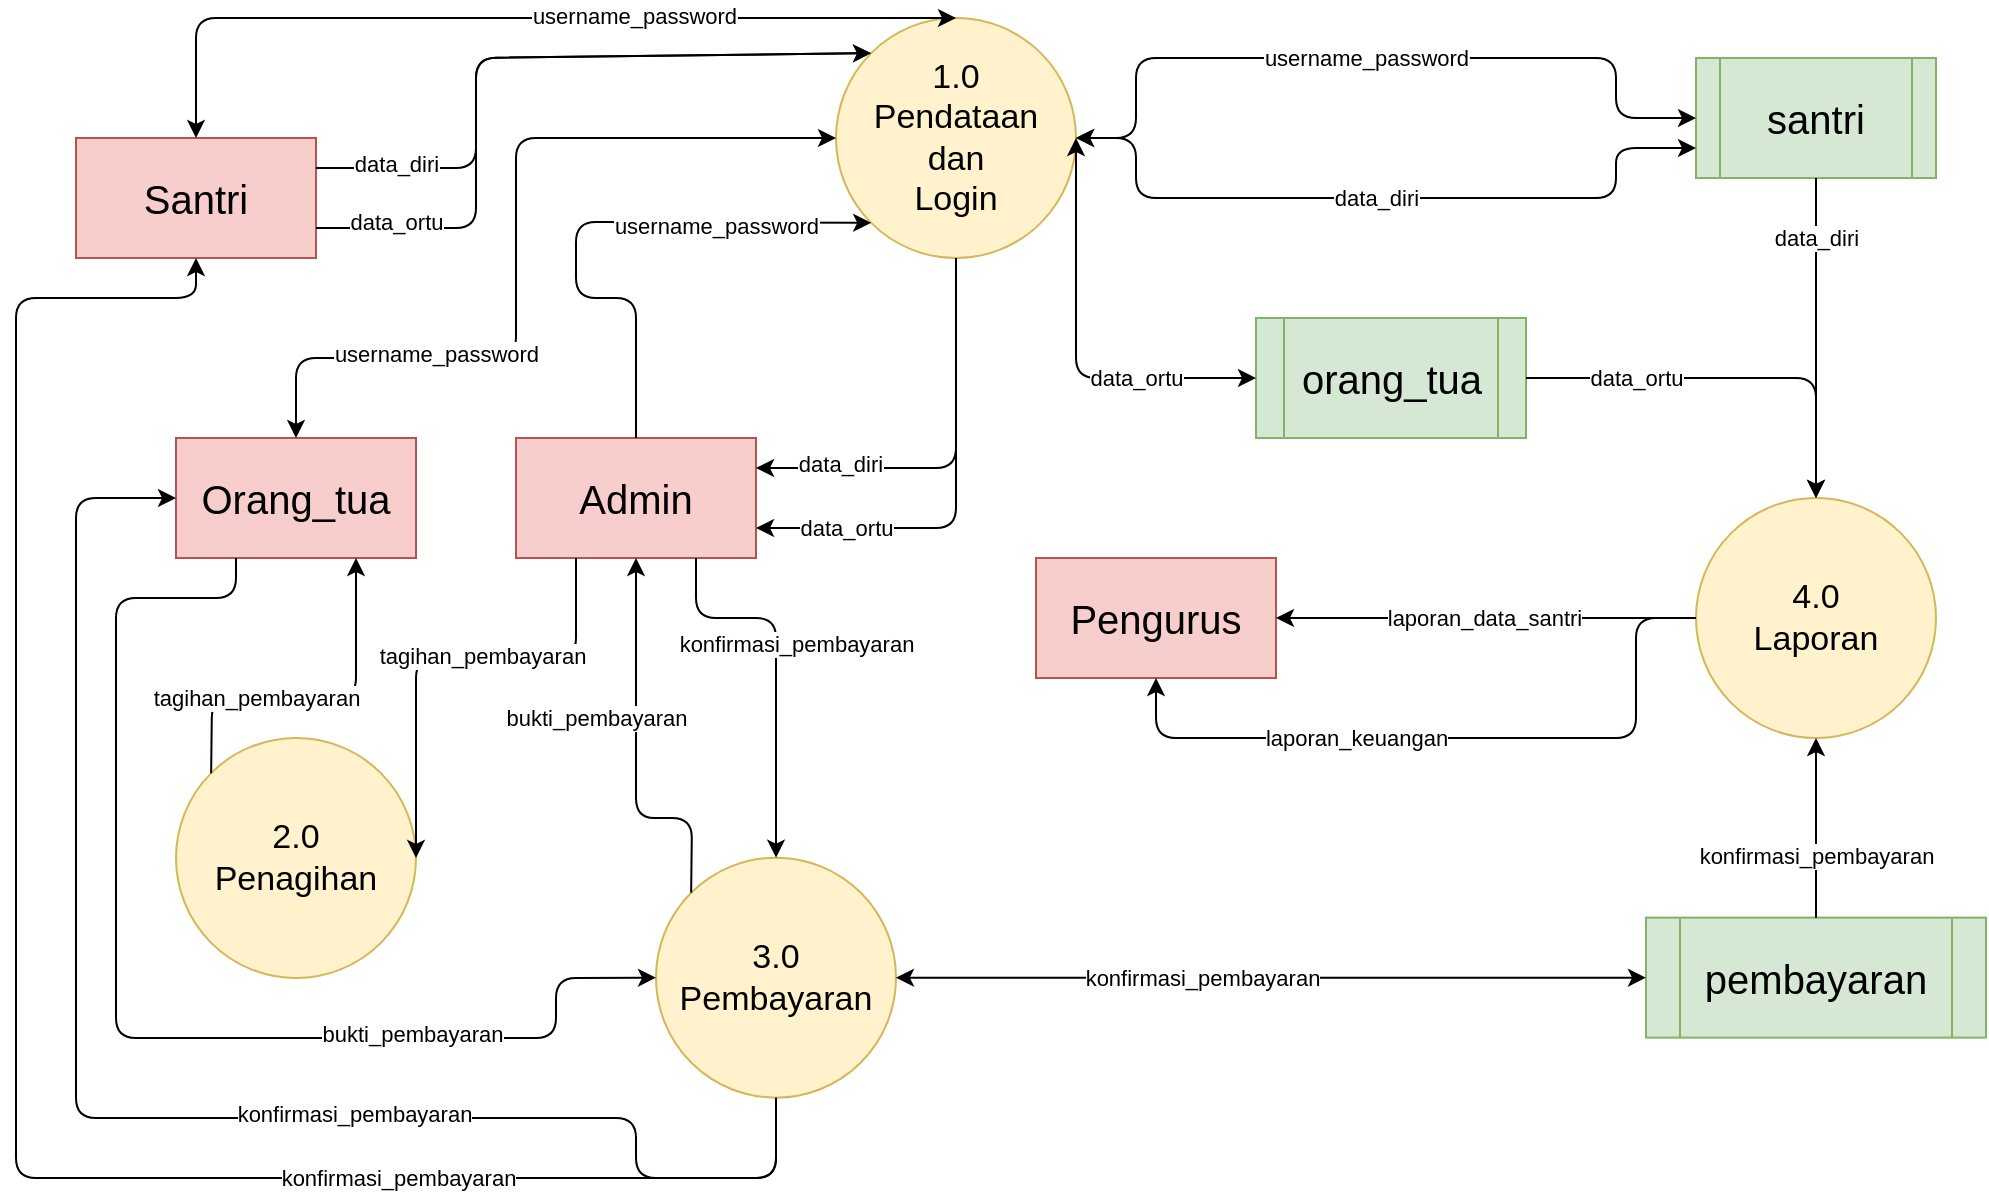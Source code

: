<mxfile version="13.7.3" type="device"><diagram id="U1qoaqiHkj3U17_Uz-Kr" name="Page-1"><mxGraphModel dx="992" dy="587" grid="1" gridSize="10" guides="1" tooltips="1" connect="1" arrows="1" fold="1" page="1" pageScale="1" pageWidth="1169" pageHeight="827" math="0" shadow="0"><root><mxCell id="0"/><mxCell id="1" parent="0"/><mxCell id="GHafFEYHIdwyXovTaKJq-1" value="&lt;font style=&quot;font-size: 20px&quot;&gt;Admin&lt;/font&gt;" style="rounded=0;whiteSpace=wrap;html=1;fillColor=#f8cecc;strokeColor=#b85450;" vertex="1" parent="1"><mxGeometry x="360" y="310" width="120" height="60" as="geometry"/></mxCell><mxCell id="GHafFEYHIdwyXovTaKJq-2" value="&lt;font style=&quot;font-size: 20px&quot;&gt;Santri&lt;/font&gt;" style="rounded=0;whiteSpace=wrap;html=1;fillColor=#f8cecc;strokeColor=#b85450;" vertex="1" parent="1"><mxGeometry x="140" y="160" width="120" height="60" as="geometry"/></mxCell><mxCell id="GHafFEYHIdwyXovTaKJq-3" value="&lt;font style=&quot;font-size: 20px&quot;&gt;Pengurus&lt;/font&gt;" style="rounded=0;whiteSpace=wrap;html=1;fillColor=#f8cecc;strokeColor=#b85450;" vertex="1" parent="1"><mxGeometry x="620" y="370" width="120" height="60" as="geometry"/></mxCell><mxCell id="GHafFEYHIdwyXovTaKJq-4" value="&lt;font style=&quot;font-size: 20px&quot;&gt;Orang_tua&lt;/font&gt;" style="rounded=0;whiteSpace=wrap;html=1;fillColor=#f8cecc;strokeColor=#b85450;" vertex="1" parent="1"><mxGeometry x="190" y="310" width="120" height="60" as="geometry"/></mxCell><mxCell id="GHafFEYHIdwyXovTaKJq-5" value="&lt;font style=&quot;font-size: 17px&quot;&gt;1.0&lt;br&gt;Pendataan&lt;br&gt;dan&lt;br&gt;Login&lt;/font&gt;" style="ellipse;whiteSpace=wrap;html=1;aspect=fixed;fillColor=#fff2cc;strokeColor=#d6b656;" vertex="1" parent="1"><mxGeometry x="520" y="100" width="120" height="120" as="geometry"/></mxCell><mxCell id="GHafFEYHIdwyXovTaKJq-6" value="&lt;font style=&quot;font-size: 17px&quot;&gt;2.0&lt;br&gt;Penagihan&lt;br&gt;&lt;/font&gt;" style="ellipse;whiteSpace=wrap;html=1;aspect=fixed;fillColor=#fff2cc;strokeColor=#d6b656;" vertex="1" parent="1"><mxGeometry x="190" y="460.0" width="120" height="120" as="geometry"/></mxCell><mxCell id="GHafFEYHIdwyXovTaKJq-7" value="&lt;font style=&quot;font-size: 17px&quot;&gt;3.0&lt;br&gt;Pembayaran&lt;br&gt;&lt;/font&gt;" style="ellipse;whiteSpace=wrap;html=1;aspect=fixed;fillColor=#fff2cc;strokeColor=#d6b656;" vertex="1" parent="1"><mxGeometry x="430" y="519.82" width="120" height="120" as="geometry"/></mxCell><mxCell id="GHafFEYHIdwyXovTaKJq-8" value="&lt;font style=&quot;font-size: 17px&quot;&gt;4.0&lt;br&gt;Laporan&lt;br&gt;&lt;/font&gt;" style="ellipse;whiteSpace=wrap;html=1;aspect=fixed;fillColor=#fff2cc;strokeColor=#d6b656;" vertex="1" parent="1"><mxGeometry x="950" y="340" width="120" height="120" as="geometry"/></mxCell><mxCell id="GHafFEYHIdwyXovTaKJq-9" value="&lt;font style=&quot;font-size: 20px&quot;&gt;santri&lt;/font&gt;" style="shape=process;whiteSpace=wrap;html=1;backgroundOutline=1;fillColor=#d5e8d4;strokeColor=#82b366;" vertex="1" parent="1"><mxGeometry x="950" y="120" width="120" height="60" as="geometry"/></mxCell><mxCell id="GHafFEYHIdwyXovTaKJq-10" value="&lt;font style=&quot;font-size: 20px&quot;&gt;orang_tua&lt;/font&gt;" style="shape=process;whiteSpace=wrap;html=1;backgroundOutline=1;fillColor=#d5e8d4;strokeColor=#82b366;" vertex="1" parent="1"><mxGeometry x="730" y="250" width="135" height="60" as="geometry"/></mxCell><mxCell id="GHafFEYHIdwyXovTaKJq-12" value="&lt;font style=&quot;font-size: 20px&quot;&gt;pembayaran&lt;/font&gt;" style="shape=process;whiteSpace=wrap;html=1;backgroundOutline=1;fillColor=#d5e8d4;strokeColor=#82b366;" vertex="1" parent="1"><mxGeometry x="925" y="549.82" width="170" height="60" as="geometry"/></mxCell><mxCell id="GHafFEYHIdwyXovTaKJq-14" value="" style="endArrow=classic;html=1;exitX=1;exitY=0.25;exitDx=0;exitDy=0;entryX=0;entryY=0;entryDx=0;entryDy=0;" edge="1" parent="1" source="GHafFEYHIdwyXovTaKJq-2" target="GHafFEYHIdwyXovTaKJq-5"><mxGeometry width="50" height="50" relative="1" as="geometry"><mxPoint x="430" y="360" as="sourcePoint"/><mxPoint x="480" y="310" as="targetPoint"/><Array as="points"><mxPoint x="340" y="175"/><mxPoint x="340" y="120"/></Array></mxGeometry></mxCell><mxCell id="GHafFEYHIdwyXovTaKJq-15" value="data_diri" style="edgeLabel;html=1;align=center;verticalAlign=middle;resizable=0;points=[];" vertex="1" connectable="0" parent="GHafFEYHIdwyXovTaKJq-14"><mxGeometry x="-0.383" y="-2" relative="1" as="geometry"><mxPoint x="-42" y="19.86" as="offset"/></mxGeometry></mxCell><mxCell id="GHafFEYHIdwyXovTaKJq-18" value="" style="endArrow=classic;html=1;exitX=0.5;exitY=1;exitDx=0;exitDy=0;entryX=1;entryY=0.25;entryDx=0;entryDy=0;" edge="1" parent="1" source="GHafFEYHIdwyXovTaKJq-5" target="GHafFEYHIdwyXovTaKJq-1"><mxGeometry width="50" height="50" relative="1" as="geometry"><mxPoint x="370" y="250" as="sourcePoint"/><mxPoint x="420" y="200" as="targetPoint"/><Array as="points"><mxPoint x="580" y="325"/></Array></mxGeometry></mxCell><mxCell id="GHafFEYHIdwyXovTaKJq-19" value="data_diri" style="edgeLabel;html=1;align=center;verticalAlign=middle;resizable=0;points=[];" vertex="1" connectable="0" parent="GHafFEYHIdwyXovTaKJq-18"><mxGeometry x="0.549" y="1" relative="1" as="geometry"><mxPoint x="-4" y="-3" as="offset"/></mxGeometry></mxCell><mxCell id="GHafFEYHIdwyXovTaKJq-20" value="" style="endArrow=classic;html=1;exitX=1;exitY=0.75;exitDx=0;exitDy=0;entryX=0;entryY=0;entryDx=0;entryDy=0;" edge="1" parent="1" source="GHafFEYHIdwyXovTaKJq-2" target="GHafFEYHIdwyXovTaKJq-5"><mxGeometry width="50" height="50" relative="1" as="geometry"><mxPoint x="430" y="290" as="sourcePoint"/><mxPoint x="480" y="240" as="targetPoint"/><Array as="points"><mxPoint x="340" y="205"/><mxPoint x="340" y="120"/></Array></mxGeometry></mxCell><mxCell id="GHafFEYHIdwyXovTaKJq-21" value="data_ortu" style="edgeLabel;html=1;align=center;verticalAlign=middle;resizable=0;points=[];" vertex="1" connectable="0" parent="GHafFEYHIdwyXovTaKJq-20"><mxGeometry x="-0.471" y="-1" relative="1" as="geometry"><mxPoint x="-41" y="13" as="offset"/></mxGeometry></mxCell><mxCell id="GHafFEYHIdwyXovTaKJq-24" value="" style="endArrow=classic;startArrow=classic;html=1;entryX=0;entryY=0.75;entryDx=0;entryDy=0;" edge="1" parent="1" target="GHafFEYHIdwyXovTaKJq-9"><mxGeometry width="50" height="50" relative="1" as="geometry"><mxPoint x="640" y="160" as="sourcePoint"/><mxPoint x="520" y="200" as="targetPoint"/><Array as="points"><mxPoint x="670" y="160"/><mxPoint x="670" y="190"/><mxPoint x="910" y="190"/><mxPoint x="910" y="165"/></Array></mxGeometry></mxCell><mxCell id="GHafFEYHIdwyXovTaKJq-25" value="data_diri" style="edgeLabel;html=1;align=center;verticalAlign=middle;resizable=0;points=[];" vertex="1" connectable="0" parent="GHafFEYHIdwyXovTaKJq-24"><mxGeometry x="-0.234" y="2" relative="1" as="geometry"><mxPoint x="40.04" y="2" as="offset"/></mxGeometry></mxCell><mxCell id="GHafFEYHIdwyXovTaKJq-27" value="" style="endArrow=classic;startArrow=classic;html=1;exitX=1;exitY=0.5;exitDx=0;exitDy=0;entryX=0;entryY=0.5;entryDx=0;entryDy=0;" edge="1" parent="1" source="GHafFEYHIdwyXovTaKJq-5" target="GHafFEYHIdwyXovTaKJq-10"><mxGeometry width="50" height="50" relative="1" as="geometry"><mxPoint x="590" y="160" as="sourcePoint"/><mxPoint x="640" y="110" as="targetPoint"/><Array as="points"><mxPoint x="640" y="280"/></Array></mxGeometry></mxCell><mxCell id="GHafFEYHIdwyXovTaKJq-28" value="data_ortu" style="edgeLabel;html=1;align=center;verticalAlign=middle;resizable=0;points=[];" vertex="1" connectable="0" parent="GHafFEYHIdwyXovTaKJq-27"><mxGeometry x="-0.21" relative="1" as="geometry"><mxPoint x="30" y="37.14" as="offset"/></mxGeometry></mxCell><mxCell id="GHafFEYHIdwyXovTaKJq-29" value="" style="endArrow=classic;html=1;exitX=0.5;exitY=1;exitDx=0;exitDy=0;entryX=1;entryY=0.75;entryDx=0;entryDy=0;" edge="1" parent="1" source="GHafFEYHIdwyXovTaKJq-5" target="GHafFEYHIdwyXovTaKJq-1"><mxGeometry width="50" height="50" relative="1" as="geometry"><mxPoint x="340" y="180" as="sourcePoint"/><mxPoint x="390" y="130" as="targetPoint"/><Array as="points"><mxPoint x="580" y="355"/></Array></mxGeometry></mxCell><mxCell id="GHafFEYHIdwyXovTaKJq-30" value="data_ortu" style="edgeLabel;html=1;align=center;verticalAlign=middle;resizable=0;points=[];" vertex="1" connectable="0" parent="GHafFEYHIdwyXovTaKJq-29"><mxGeometry x="0.859" relative="1" as="geometry"><mxPoint x="28.66" as="offset"/></mxGeometry></mxCell><mxCell id="GHafFEYHIdwyXovTaKJq-31" value="" style="endArrow=classic;html=1;exitX=0.5;exitY=0;exitDx=0;exitDy=0;entryX=0;entryY=1;entryDx=0;entryDy=0;" edge="1" parent="1" source="GHafFEYHIdwyXovTaKJq-1" target="GHafFEYHIdwyXovTaKJq-5"><mxGeometry width="50" height="50" relative="1" as="geometry"><mxPoint x="390" y="190" as="sourcePoint"/><mxPoint x="440" y="140" as="targetPoint"/><Array as="points"><mxPoint x="420" y="240"/><mxPoint x="390" y="240"/><mxPoint x="390" y="202"/></Array></mxGeometry></mxCell><mxCell id="GHafFEYHIdwyXovTaKJq-32" value="username_password" style="edgeLabel;html=1;align=center;verticalAlign=middle;resizable=0;points=[];" vertex="1" connectable="0" parent="GHafFEYHIdwyXovTaKJq-31"><mxGeometry x="-0.043" relative="1" as="geometry"><mxPoint x="70" as="offset"/></mxGeometry></mxCell><mxCell id="GHafFEYHIdwyXovTaKJq-33" value="" style="endArrow=classic;startArrow=classic;html=1;exitX=1;exitY=0.5;exitDx=0;exitDy=0;entryX=0;entryY=0.5;entryDx=0;entryDy=0;" edge="1" parent="1" source="GHafFEYHIdwyXovTaKJq-5" target="GHafFEYHIdwyXovTaKJq-9"><mxGeometry width="50" height="50" relative="1" as="geometry"><mxPoint x="520" y="130" as="sourcePoint"/><mxPoint x="570" y="80" as="targetPoint"/><Array as="points"><mxPoint x="670" y="160"/><mxPoint x="670" y="120"/><mxPoint x="910" y="120"/><mxPoint x="910" y="150"/></Array></mxGeometry></mxCell><mxCell id="GHafFEYHIdwyXovTaKJq-34" value="username_password" style="edgeLabel;html=1;align=center;verticalAlign=middle;resizable=0;points=[];" vertex="1" connectable="0" parent="GHafFEYHIdwyXovTaKJq-33"><mxGeometry x="0.429" relative="1" as="geometry"><mxPoint x="-86.79" as="offset"/></mxGeometry></mxCell><mxCell id="GHafFEYHIdwyXovTaKJq-37" value="" style="endArrow=classic;startArrow=classic;html=1;exitX=0.5;exitY=0;exitDx=0;exitDy=0;entryX=0.5;entryY=0;entryDx=0;entryDy=0;" edge="1" parent="1" source="GHafFEYHIdwyXovTaKJq-2" target="GHafFEYHIdwyXovTaKJq-5"><mxGeometry width="50" height="50" relative="1" as="geometry"><mxPoint x="310" y="180" as="sourcePoint"/><mxPoint x="360" y="130" as="targetPoint"/><Array as="points"><mxPoint x="200" y="100"/></Array></mxGeometry></mxCell><mxCell id="GHafFEYHIdwyXovTaKJq-38" value="username_password" style="edgeLabel;html=1;align=center;verticalAlign=middle;resizable=0;points=[];" vertex="1" connectable="0" parent="GHafFEYHIdwyXovTaKJq-37"><mxGeometry x="0.053" y="1" relative="1" as="geometry"><mxPoint x="46.98" as="offset"/></mxGeometry></mxCell><mxCell id="GHafFEYHIdwyXovTaKJq-39" value="" style="endArrow=classic;startArrow=classic;html=1;exitX=0.5;exitY=0;exitDx=0;exitDy=0;entryX=0;entryY=0.5;entryDx=0;entryDy=0;" edge="1" parent="1" source="GHafFEYHIdwyXovTaKJq-4" target="GHafFEYHIdwyXovTaKJq-5"><mxGeometry width="50" height="50" relative="1" as="geometry"><mxPoint x="390" y="280" as="sourcePoint"/><mxPoint x="440" y="230" as="targetPoint"/><Array as="points"><mxPoint x="250" y="270"/><mxPoint x="360" y="270"/><mxPoint x="360" y="160"/></Array></mxGeometry></mxCell><mxCell id="GHafFEYHIdwyXovTaKJq-40" value="username_password" style="edgeLabel;html=1;align=center;verticalAlign=middle;resizable=0;points=[];" vertex="1" connectable="0" parent="GHafFEYHIdwyXovTaKJq-39"><mxGeometry x="-0.404" y="2" relative="1" as="geometry"><mxPoint x="-15.2" as="offset"/></mxGeometry></mxCell><mxCell id="GHafFEYHIdwyXovTaKJq-41" value="" style="endArrow=classic;html=1;exitX=1;exitY=0.5;exitDx=0;exitDy=0;entryX=0.5;entryY=0;entryDx=0;entryDy=0;" edge="1" parent="1" source="GHafFEYHIdwyXovTaKJq-10" target="GHafFEYHIdwyXovTaKJq-8"><mxGeometry width="50" height="50" relative="1" as="geometry"><mxPoint x="630" y="410" as="sourcePoint"/><mxPoint x="680" y="360" as="targetPoint"/><Array as="points"><mxPoint x="1010" y="280"/></Array></mxGeometry></mxCell><mxCell id="GHafFEYHIdwyXovTaKJq-42" value="data_ortu" style="edgeLabel;html=1;align=center;verticalAlign=middle;resizable=0;points=[];" vertex="1" connectable="0" parent="GHafFEYHIdwyXovTaKJq-41"><mxGeometry x="0.367" y="3" relative="1" as="geometry"><mxPoint x="-85" y="3" as="offset"/></mxGeometry></mxCell><mxCell id="GHafFEYHIdwyXovTaKJq-43" value="" style="endArrow=classic;html=1;exitX=0.5;exitY=1;exitDx=0;exitDy=0;entryX=0.5;entryY=0;entryDx=0;entryDy=0;" edge="1" parent="1" source="GHafFEYHIdwyXovTaKJq-9" target="GHafFEYHIdwyXovTaKJq-8"><mxGeometry width="50" height="50" relative="1" as="geometry"><mxPoint x="630" y="410" as="sourcePoint"/><mxPoint x="680" y="360" as="targetPoint"/></mxGeometry></mxCell><mxCell id="GHafFEYHIdwyXovTaKJq-44" value="data_diri" style="edgeLabel;html=1;align=center;verticalAlign=middle;resizable=0;points=[];" vertex="1" connectable="0" parent="GHafFEYHIdwyXovTaKJq-43"><mxGeometry x="0.078" y="1" relative="1" as="geometry"><mxPoint x="-1" y="-56.19" as="offset"/></mxGeometry></mxCell><mxCell id="GHafFEYHIdwyXovTaKJq-45" value="" style="endArrow=classic;html=1;exitX=0;exitY=0.5;exitDx=0;exitDy=0;entryX=1;entryY=0.5;entryDx=0;entryDy=0;" edge="1" parent="1" source="GHafFEYHIdwyXovTaKJq-8" target="GHafFEYHIdwyXovTaKJq-3"><mxGeometry width="50" height="50" relative="1" as="geometry"><mxPoint x="630" y="410" as="sourcePoint"/><mxPoint x="680" y="360" as="targetPoint"/></mxGeometry></mxCell><mxCell id="GHafFEYHIdwyXovTaKJq-46" value="laporan_data_santri" style="edgeLabel;html=1;align=center;verticalAlign=middle;resizable=0;points=[];" vertex="1" connectable="0" parent="GHafFEYHIdwyXovTaKJq-45"><mxGeometry x="-0.365" y="3" relative="1" as="geometry"><mxPoint x="-40" y="-3" as="offset"/></mxGeometry></mxCell><mxCell id="GHafFEYHIdwyXovTaKJq-47" value="" style="endArrow=classic;html=1;exitX=0.25;exitY=1;exitDx=0;exitDy=0;entryX=1;entryY=0.5;entryDx=0;entryDy=0;" edge="1" parent="1" source="GHafFEYHIdwyXovTaKJq-1" target="GHafFEYHIdwyXovTaKJq-6"><mxGeometry width="50" height="50" relative="1" as="geometry"><mxPoint x="540" y="420" as="sourcePoint"/><mxPoint x="590" y="370" as="targetPoint"/><Array as="points"><mxPoint x="390" y="420"/><mxPoint x="310" y="420"/></Array></mxGeometry></mxCell><mxCell id="GHafFEYHIdwyXovTaKJq-48" value="tagihan_pembayaran" style="edgeLabel;html=1;align=center;verticalAlign=middle;resizable=0;points=[];" vertex="1" connectable="0" parent="GHafFEYHIdwyXovTaKJq-47"><mxGeometry x="-0.137" y="1" relative="1" as="geometry"><mxPoint x="2.12" y="-2.59" as="offset"/></mxGeometry></mxCell><mxCell id="GHafFEYHIdwyXovTaKJq-49" value="" style="endArrow=classic;html=1;exitX=0;exitY=0;exitDx=0;exitDy=0;entryX=0.75;entryY=1;entryDx=0;entryDy=0;" edge="1" parent="1" source="GHafFEYHIdwyXovTaKJq-6" target="GHafFEYHIdwyXovTaKJq-4"><mxGeometry width="50" height="50" relative="1" as="geometry"><mxPoint x="430" y="340" as="sourcePoint"/><mxPoint x="480" y="290" as="targetPoint"/><Array as="points"><mxPoint x="208" y="440"/><mxPoint x="280" y="440"/></Array></mxGeometry></mxCell><mxCell id="GHafFEYHIdwyXovTaKJq-50" value="tagihan_pembayaran" style="edgeLabel;html=1;align=center;verticalAlign=middle;resizable=0;points=[];" vertex="1" connectable="0" parent="GHafFEYHIdwyXovTaKJq-49"><mxGeometry x="0.224" y="3" relative="1" as="geometry"><mxPoint x="-47" y="0.25" as="offset"/></mxGeometry></mxCell><mxCell id="GHafFEYHIdwyXovTaKJq-51" value="" style="endArrow=classic;html=1;exitX=0.25;exitY=1;exitDx=0;exitDy=0;entryX=0;entryY=0.5;entryDx=0;entryDy=0;" edge="1" parent="1" source="GHafFEYHIdwyXovTaKJq-4" target="GHafFEYHIdwyXovTaKJq-7"><mxGeometry width="50" height="50" relative="1" as="geometry"><mxPoint x="500" y="350" as="sourcePoint"/><mxPoint x="550" y="300" as="targetPoint"/><Array as="points"><mxPoint x="220" y="390"/><mxPoint x="160" y="390"/><mxPoint x="160" y="610"/><mxPoint x="380" y="610"/><mxPoint x="380" y="580"/></Array></mxGeometry></mxCell><mxCell id="GHafFEYHIdwyXovTaKJq-52" value="bukti_pembayaran" style="edgeLabel;html=1;align=center;verticalAlign=middle;resizable=0;points=[];" vertex="1" connectable="0" parent="GHafFEYHIdwyXovTaKJq-51"><mxGeometry x="0.262" y="2" relative="1" as="geometry"><mxPoint x="69.23" y="-0.09" as="offset"/></mxGeometry></mxCell><mxCell id="GHafFEYHIdwyXovTaKJq-53" value="" style="endArrow=classic;html=1;exitX=0;exitY=0;exitDx=0;exitDy=0;entryX=0.5;entryY=1;entryDx=0;entryDy=0;" edge="1" parent="1" source="GHafFEYHIdwyXovTaKJq-7" target="GHafFEYHIdwyXovTaKJq-1"><mxGeometry width="50" height="50" relative="1" as="geometry"><mxPoint x="290" y="390" as="sourcePoint"/><mxPoint x="340" y="340" as="targetPoint"/><Array as="points"><mxPoint x="448" y="500"/><mxPoint x="420" y="500"/></Array></mxGeometry></mxCell><mxCell id="GHafFEYHIdwyXovTaKJq-54" value="bukti_pembayaran" style="edgeLabel;html=1;align=center;verticalAlign=middle;resizable=0;points=[];" vertex="1" connectable="0" parent="GHafFEYHIdwyXovTaKJq-53"><mxGeometry x="-0.074" relative="1" as="geometry"><mxPoint x="-20.0" y="-25.06" as="offset"/></mxGeometry></mxCell><mxCell id="GHafFEYHIdwyXovTaKJq-55" value="" style="endArrow=classic;html=1;exitX=0.75;exitY=1;exitDx=0;exitDy=0;entryX=0.5;entryY=0;entryDx=0;entryDy=0;" edge="1" parent="1" source="GHafFEYHIdwyXovTaKJq-1" target="GHafFEYHIdwyXovTaKJq-7"><mxGeometry width="50" height="50" relative="1" as="geometry"><mxPoint x="330" y="370" as="sourcePoint"/><mxPoint x="380" y="320" as="targetPoint"/><Array as="points"><mxPoint x="450" y="400"/><mxPoint x="490" y="400"/></Array></mxGeometry></mxCell><mxCell id="GHafFEYHIdwyXovTaKJq-56" value="konfirmasi_pembayaran" style="edgeLabel;html=1;align=center;verticalAlign=middle;resizable=0;points=[];" vertex="1" connectable="0" parent="GHafFEYHIdwyXovTaKJq-55"><mxGeometry x="0.306" y="-1" relative="1" as="geometry"><mxPoint x="11.0" y="-41.14" as="offset"/></mxGeometry></mxCell><mxCell id="GHafFEYHIdwyXovTaKJq-57" value="" style="endArrow=classic;startArrow=classic;html=1;exitX=1;exitY=0.5;exitDx=0;exitDy=0;entryX=0;entryY=0.5;entryDx=0;entryDy=0;" edge="1" parent="1" source="GHafFEYHIdwyXovTaKJq-7" target="GHafFEYHIdwyXovTaKJq-12"><mxGeometry width="50" height="50" relative="1" as="geometry"><mxPoint x="540" y="519.82" as="sourcePoint"/><mxPoint x="590" y="469.82" as="targetPoint"/></mxGeometry></mxCell><mxCell id="GHafFEYHIdwyXovTaKJq-58" value="konfirmasi_pembayaran" style="edgeLabel;html=1;align=center;verticalAlign=middle;resizable=0;points=[];" vertex="1" connectable="0" parent="GHafFEYHIdwyXovTaKJq-57"><mxGeometry x="-0.526" y="2" relative="1" as="geometry"><mxPoint x="64" y="2" as="offset"/></mxGeometry></mxCell><mxCell id="GHafFEYHIdwyXovTaKJq-59" value="" style="endArrow=classic;html=1;exitX=0.5;exitY=1;exitDx=0;exitDy=0;entryX=0;entryY=0.5;entryDx=0;entryDy=0;" edge="1" parent="1" source="GHafFEYHIdwyXovTaKJq-7" target="GHafFEYHIdwyXovTaKJq-4"><mxGeometry width="50" height="50" relative="1" as="geometry"><mxPoint x="590" y="460" as="sourcePoint"/><mxPoint x="640" y="410" as="targetPoint"/><Array as="points"><mxPoint x="490" y="680"/><mxPoint x="420" y="680"/><mxPoint x="420" y="650"/><mxPoint x="140" y="650"/><mxPoint x="140" y="340"/></Array></mxGeometry></mxCell><mxCell id="GHafFEYHIdwyXovTaKJq-60" value="konfirmasi_pembayaran" style="edgeLabel;html=1;align=center;verticalAlign=middle;resizable=0;points=[];" vertex="1" connectable="0" parent="GHafFEYHIdwyXovTaKJq-59"><mxGeometry x="-0.279" y="-2" relative="1" as="geometry"><mxPoint as="offset"/></mxGeometry></mxCell><mxCell id="GHafFEYHIdwyXovTaKJq-62" value="" style="endArrow=classic;html=1;exitX=0.5;exitY=1;exitDx=0;exitDy=0;entryX=0.5;entryY=1;entryDx=0;entryDy=0;" edge="1" parent="1" source="GHafFEYHIdwyXovTaKJq-7" target="GHafFEYHIdwyXovTaKJq-2"><mxGeometry width="50" height="50" relative="1" as="geometry"><mxPoint x="460" y="450" as="sourcePoint"/><mxPoint x="510" y="400" as="targetPoint"/><Array as="points"><mxPoint x="490" y="680"/><mxPoint x="110" y="680"/><mxPoint x="110" y="240"/><mxPoint x="200" y="240"/></Array></mxGeometry></mxCell><mxCell id="GHafFEYHIdwyXovTaKJq-64" value="konfirmasi_pembayaran" style="edgeLabel;html=1;align=center;verticalAlign=middle;resizable=0;points=[];" vertex="1" connectable="0" parent="GHafFEYHIdwyXovTaKJq-62"><mxGeometry x="-0.527" relative="1" as="geometry"><mxPoint as="offset"/></mxGeometry></mxCell><mxCell id="GHafFEYHIdwyXovTaKJq-65" value="" style="endArrow=classic;html=1;exitX=0.5;exitY=0;exitDx=0;exitDy=0;entryX=0.5;entryY=1;entryDx=0;entryDy=0;" edge="1" parent="1" source="GHafFEYHIdwyXovTaKJq-12" target="GHafFEYHIdwyXovTaKJq-8"><mxGeometry width="50" height="50" relative="1" as="geometry"><mxPoint x="530" y="400" as="sourcePoint"/><mxPoint x="580" y="350" as="targetPoint"/></mxGeometry></mxCell><mxCell id="GHafFEYHIdwyXovTaKJq-66" value="konfirmasi_pembayaran" style="edgeLabel;html=1;align=center;verticalAlign=middle;resizable=0;points=[];" vertex="1" connectable="0" parent="GHafFEYHIdwyXovTaKJq-65"><mxGeometry x="-0.299" relative="1" as="geometry"><mxPoint as="offset"/></mxGeometry></mxCell><mxCell id="GHafFEYHIdwyXovTaKJq-67" value="" style="endArrow=classic;html=1;exitX=0;exitY=0.5;exitDx=0;exitDy=0;entryX=0.5;entryY=1;entryDx=0;entryDy=0;" edge="1" parent="1" source="GHafFEYHIdwyXovTaKJq-8" target="GHafFEYHIdwyXovTaKJq-3"><mxGeometry width="50" height="50" relative="1" as="geometry"><mxPoint x="540" y="210" as="sourcePoint"/><mxPoint x="590" y="160" as="targetPoint"/><Array as="points"><mxPoint x="920" y="400"/><mxPoint x="920" y="460"/><mxPoint x="680" y="460"/></Array></mxGeometry></mxCell><mxCell id="GHafFEYHIdwyXovTaKJq-68" value="laporan_keuangan" style="edgeLabel;html=1;align=center;verticalAlign=middle;resizable=0;points=[];" vertex="1" connectable="0" parent="GHafFEYHIdwyXovTaKJq-67"><mxGeometry x="0.277" relative="1" as="geometry"><mxPoint as="offset"/></mxGeometry></mxCell></root></mxGraphModel></diagram></mxfile>